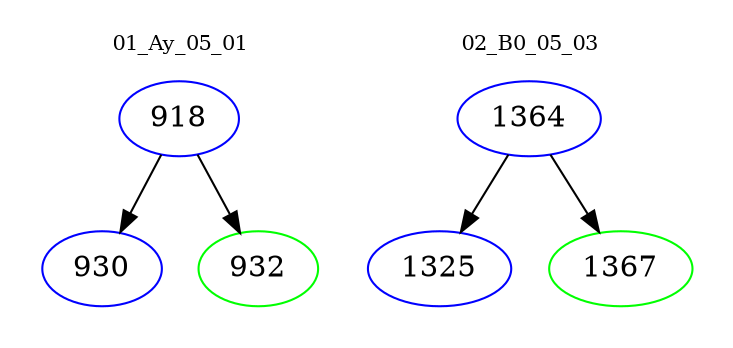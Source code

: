 digraph{
subgraph cluster_0 {
color = white
label = "01_Ay_05_01";
fontsize=10;
T0_918 [label="918", color="blue"]
T0_918 -> T0_930 [color="black"]
T0_930 [label="930", color="blue"]
T0_918 -> T0_932 [color="black"]
T0_932 [label="932", color="green"]
}
subgraph cluster_1 {
color = white
label = "02_B0_05_03";
fontsize=10;
T1_1364 [label="1364", color="blue"]
T1_1364 -> T1_1325 [color="black"]
T1_1325 [label="1325", color="blue"]
T1_1364 -> T1_1367 [color="black"]
T1_1367 [label="1367", color="green"]
}
}
